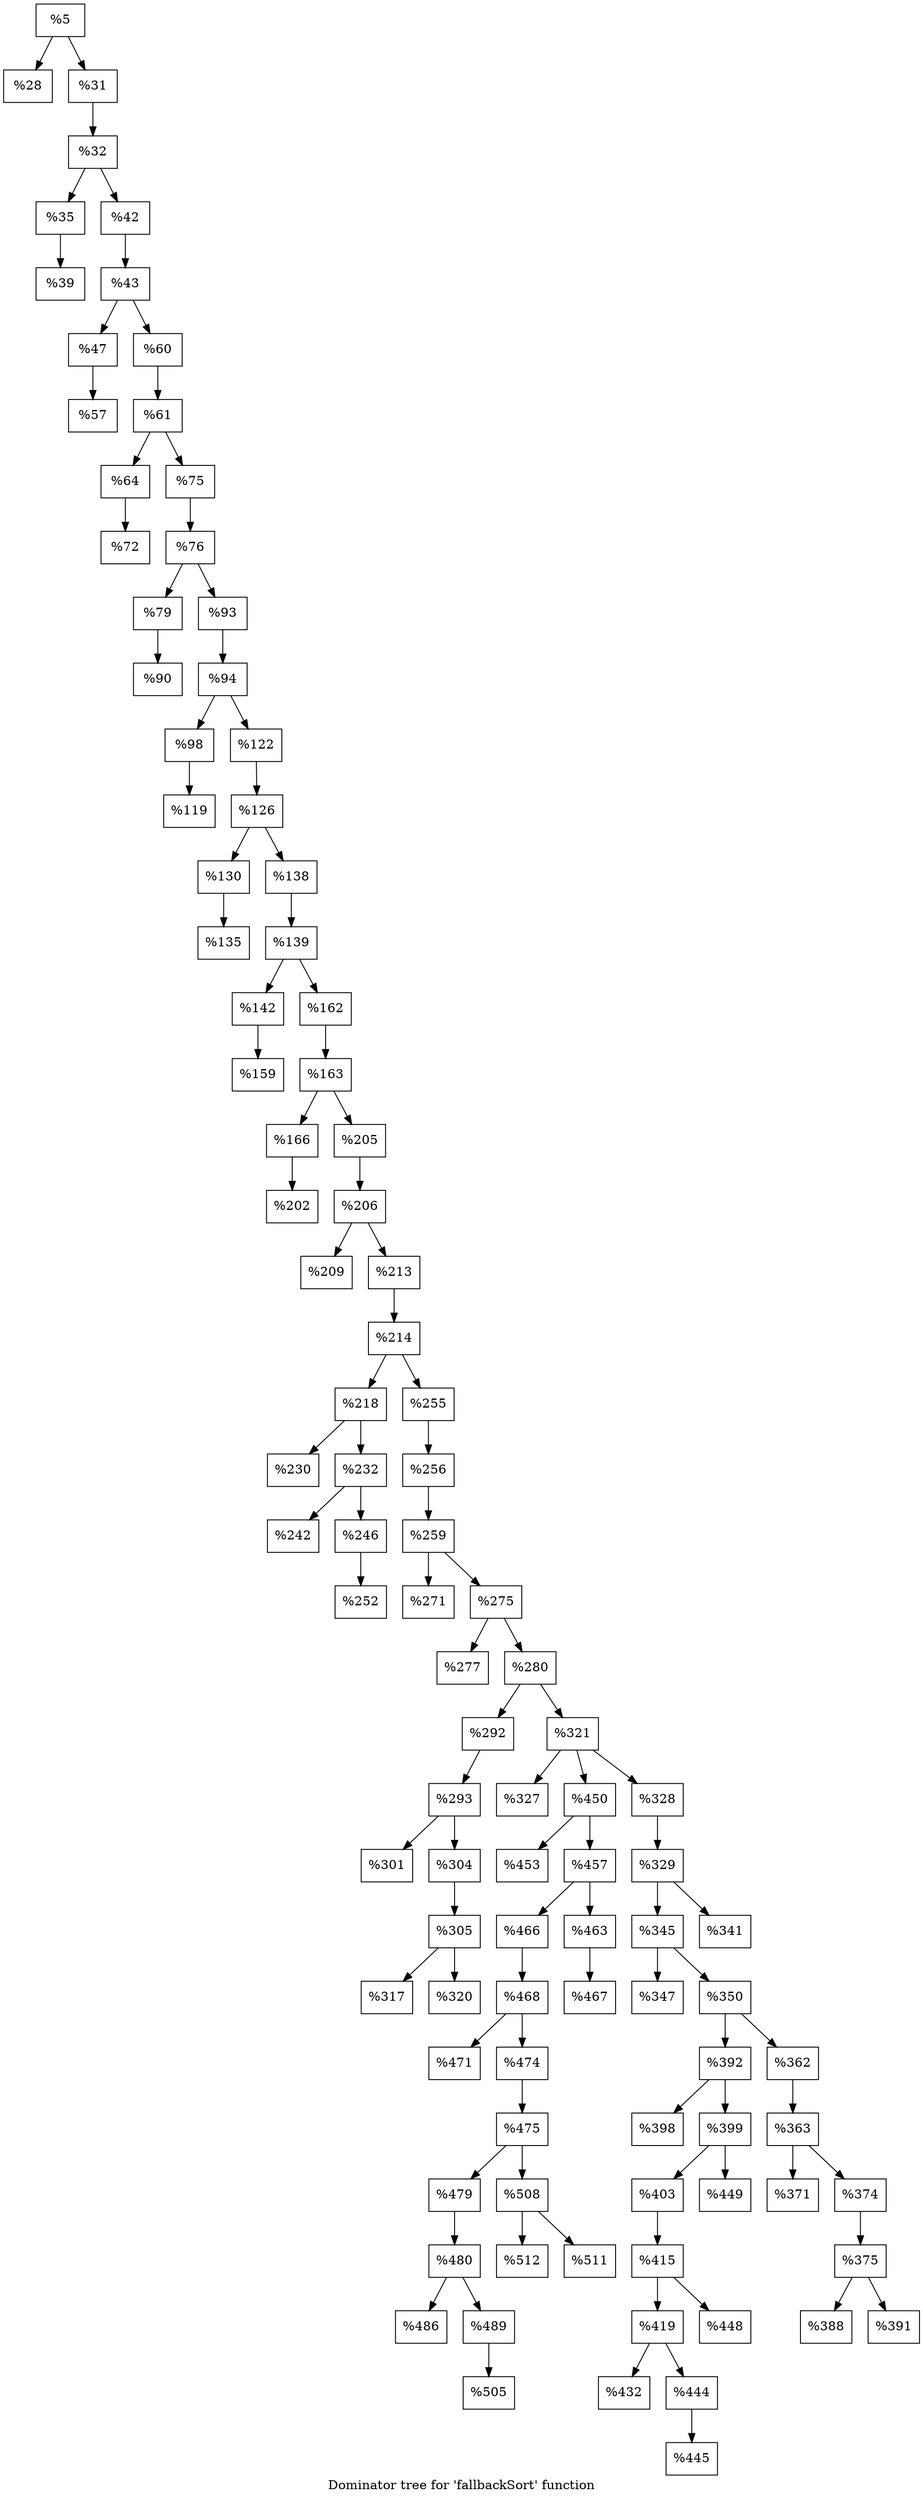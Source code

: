 digraph "Dominator tree for 'fallbackSort' function" {
	label="Dominator tree for 'fallbackSort' function";

	Node0x1fcd140 [shape=record,label="{%5}"];
	Node0x1fcd140 -> Node0x21ffa90;
	Node0x1fcd140 -> Node0x22057b0;
	Node0x21ffa90 [shape=record,label="{%28}"];
	Node0x22057b0 [shape=record,label="{%31}"];
	Node0x22057b0 -> Node0x1f2aee0;
	Node0x1f2aee0 [shape=record,label="{%32}"];
	Node0x1f2aee0 -> Node0x210bdf0;
	Node0x1f2aee0 -> Node0x2224150;
	Node0x210bdf0 [shape=record,label="{%35}"];
	Node0x210bdf0 -> Node0x220bf50;
	Node0x220bf50 [shape=record,label="{%39}"];
	Node0x2224150 [shape=record,label="{%42}"];
	Node0x2224150 -> Node0x1f1cd40;
	Node0x1f1cd40 [shape=record,label="{%43}"];
	Node0x1f1cd40 -> Node0x20d5080;
	Node0x1f1cd40 -> Node0x20b9e30;
	Node0x20d5080 [shape=record,label="{%47}"];
	Node0x20d5080 -> Node0x1fc2380;
	Node0x1fc2380 [shape=record,label="{%57}"];
	Node0x20b9e30 [shape=record,label="{%60}"];
	Node0x20b9e30 -> Node0x1fbd5a0;
	Node0x1fbd5a0 [shape=record,label="{%61}"];
	Node0x1fbd5a0 -> Node0x1edcf60;
	Node0x1fbd5a0 -> Node0x1fd0560;
	Node0x1edcf60 [shape=record,label="{%64}"];
	Node0x1edcf60 -> Node0x21907e0;
	Node0x21907e0 [shape=record,label="{%72}"];
	Node0x1fd0560 [shape=record,label="{%75}"];
	Node0x1fd0560 -> Node0x216ea50;
	Node0x216ea50 [shape=record,label="{%76}"];
	Node0x216ea50 -> Node0x207c2b0;
	Node0x216ea50 -> Node0x2194710;
	Node0x207c2b0 [shape=record,label="{%79}"];
	Node0x207c2b0 -> Node0x21855f0;
	Node0x21855f0 [shape=record,label="{%90}"];
	Node0x2194710 [shape=record,label="{%93}"];
	Node0x2194710 -> Node0x2218f60;
	Node0x2218f60 [shape=record,label="{%94}"];
	Node0x2218f60 -> Node0x20e2860;
	Node0x2218f60 -> Node0x2161cf0;
	Node0x20e2860 [shape=record,label="{%98}"];
	Node0x20e2860 -> Node0x2185120;
	Node0x2185120 [shape=record,label="{%119}"];
	Node0x2161cf0 [shape=record,label="{%122}"];
	Node0x2161cf0 -> Node0x2182880;
	Node0x2182880 [shape=record,label="{%126}"];
	Node0x2182880 -> Node0x20b8800;
	Node0x2182880 -> Node0x1f8a790;
	Node0x20b8800 [shape=record,label="{%130}"];
	Node0x20b8800 -> Node0x20b6670;
	Node0x20b6670 [shape=record,label="{%135}"];
	Node0x1f8a790 [shape=record,label="{%138}"];
	Node0x1f8a790 -> Node0x2142ff0;
	Node0x2142ff0 [shape=record,label="{%139}"];
	Node0x2142ff0 -> Node0x2167650;
	Node0x2142ff0 -> Node0x216ec50;
	Node0x2167650 [shape=record,label="{%142}"];
	Node0x2167650 -> Node0x2074ca0;
	Node0x2074ca0 [shape=record,label="{%159}"];
	Node0x216ec50 [shape=record,label="{%162}"];
	Node0x216ec50 -> Node0x1f2ed00;
	Node0x1f2ed00 [shape=record,label="{%163}"];
	Node0x1f2ed00 -> Node0x207d770;
	Node0x1f2ed00 -> Node0x2124ea0;
	Node0x207d770 [shape=record,label="{%166}"];
	Node0x207d770 -> Node0x2075a10;
	Node0x2075a10 [shape=record,label="{%202}"];
	Node0x2124ea0 [shape=record,label="{%205}"];
	Node0x2124ea0 -> Node0x2150550;
	Node0x2150550 [shape=record,label="{%206}"];
	Node0x2150550 -> Node0x1f8d300;
	Node0x2150550 -> Node0x2071470;
	Node0x1f8d300 [shape=record,label="{%209}"];
	Node0x2071470 [shape=record,label="{%213}"];
	Node0x2071470 -> Node0x1ff0150;
	Node0x1ff0150 [shape=record,label="{%214}"];
	Node0x1ff0150 -> Node0x20d2760;
	Node0x1ff0150 -> Node0x216f7d0;
	Node0x20d2760 [shape=record,label="{%218}"];
	Node0x20d2760 -> Node0x2128fc0;
	Node0x20d2760 -> Node0x22215a0;
	Node0x2128fc0 [shape=record,label="{%230}"];
	Node0x22215a0 [shape=record,label="{%232}"];
	Node0x22215a0 -> Node0x1f2f320;
	Node0x22215a0 -> Node0x2182950;
	Node0x1f2f320 [shape=record,label="{%242}"];
	Node0x2182950 [shape=record,label="{%246}"];
	Node0x2182950 -> Node0x2166810;
	Node0x2166810 [shape=record,label="{%252}"];
	Node0x216f7d0 [shape=record,label="{%255}"];
	Node0x216f7d0 -> Node0x2142300;
	Node0x2142300 [shape=record,label="{%256}"];
	Node0x2142300 -> Node0x2169b20;
	Node0x2169b20 [shape=record,label="{%259}"];
	Node0x2169b20 -> Node0x21140c0;
	Node0x2169b20 -> Node0x2228b40;
	Node0x21140c0 [shape=record,label="{%271}"];
	Node0x2228b40 [shape=record,label="{%275}"];
	Node0x2228b40 -> Node0x21948c0;
	Node0x2228b40 -> Node0x2073bc0;
	Node0x21948c0 [shape=record,label="{%277}"];
	Node0x2073bc0 [shape=record,label="{%280}"];
	Node0x2073bc0 -> Node0x214e130;
	Node0x2073bc0 -> Node0x2142150;
	Node0x214e130 [shape=record,label="{%292}"];
	Node0x214e130 -> Node0x1f2e8d0;
	Node0x1f2e8d0 [shape=record,label="{%293}"];
	Node0x1f2e8d0 -> Node0x2162530;
	Node0x1f2e8d0 -> Node0x22286e0;
	Node0x2162530 [shape=record,label="{%301}"];
	Node0x22286e0 [shape=record,label="{%304}"];
	Node0x22286e0 -> Node0x1f104b0;
	Node0x1f104b0 [shape=record,label="{%305}"];
	Node0x1f104b0 -> Node0x216a250;
	Node0x1f104b0 -> Node0x20be950;
	Node0x216a250 [shape=record,label="{%317}"];
	Node0x20be950 [shape=record,label="{%320}"];
	Node0x2142150 [shape=record,label="{%321}"];
	Node0x2142150 -> Node0x215d110;
	Node0x2142150 -> Node0x2190a10;
	Node0x2142150 -> Node0x220c350;
	Node0x215d110 [shape=record,label="{%327}"];
	Node0x2190a10 [shape=record,label="{%450}"];
	Node0x2190a10 -> Node0x1fc7a60;
	Node0x2190a10 -> Node0x217b990;
	Node0x1fc7a60 [shape=record,label="{%453}"];
	Node0x217b990 [shape=record,label="{%457}"];
	Node0x217b990 -> Node0x20b8070;
	Node0x217b990 -> Node0x2196ae0;
	Node0x20b8070 [shape=record,label="{%466}"];
	Node0x20b8070 -> Node0x215be50;
	Node0x215be50 [shape=record,label="{%468}"];
	Node0x215be50 -> Node0x2130200;
	Node0x215be50 -> Node0x2162c80;
	Node0x2130200 [shape=record,label="{%471}"];
	Node0x2162c80 [shape=record,label="{%474}"];
	Node0x2162c80 -> Node0x202cd20;
	Node0x202cd20 [shape=record,label="{%475}"];
	Node0x202cd20 -> Node0x1ee6d20;
	Node0x202cd20 -> Node0x218b2c0;
	Node0x1ee6d20 [shape=record,label="{%479}"];
	Node0x1ee6d20 -> Node0x2194b60;
	Node0x2194b60 [shape=record,label="{%480}"];
	Node0x2194b60 -> Node0x207b4d0;
	Node0x2194b60 -> Node0x214fe70;
	Node0x207b4d0 [shape=record,label="{%486}"];
	Node0x214fe70 [shape=record,label="{%489}"];
	Node0x214fe70 -> Node0x2227030;
	Node0x2227030 [shape=record,label="{%505}"];
	Node0x218b2c0 [shape=record,label="{%508}"];
	Node0x218b2c0 -> Node0x21813e0;
	Node0x218b2c0 -> Node0x213b120;
	Node0x21813e0 [shape=record,label="{%512}"];
	Node0x213b120 [shape=record,label="{%511}"];
	Node0x2196ae0 [shape=record,label="{%463}"];
	Node0x2196ae0 -> Node0x2182750;
	Node0x2182750 [shape=record,label="{%467}"];
	Node0x220c350 [shape=record,label="{%328}"];
	Node0x220c350 -> Node0x2142dd0;
	Node0x2142dd0 [shape=record,label="{%329}"];
	Node0x2142dd0 -> Node0x1f02870;
	Node0x2142dd0 -> Node0x220a210;
	Node0x1f02870 [shape=record,label="{%345}"];
	Node0x1f02870 -> Node0x20c0ac0;
	Node0x1f02870 -> Node0x21fff10;
	Node0x20c0ac0 [shape=record,label="{%347}"];
	Node0x21fff10 [shape=record,label="{%350}"];
	Node0x21fff10 -> Node0x1fc71b0;
	Node0x21fff10 -> Node0x215f310;
	Node0x1fc71b0 [shape=record,label="{%392}"];
	Node0x1fc71b0 -> Node0x2205ad0;
	Node0x1fc71b0 -> Node0x2179840;
	Node0x2205ad0 [shape=record,label="{%398}"];
	Node0x2179840 [shape=record,label="{%399}"];
	Node0x2179840 -> Node0x2167400;
	Node0x2179840 -> Node0x1fac8b0;
	Node0x2167400 [shape=record,label="{%403}"];
	Node0x2167400 -> Node0x221ec90;
	Node0x221ec90 [shape=record,label="{%415}"];
	Node0x221ec90 -> Node0x2220cd0;
	Node0x221ec90 -> Node0x2197490;
	Node0x2220cd0 [shape=record,label="{%419}"];
	Node0x2220cd0 -> Node0x2122520;
	Node0x2220cd0 -> Node0x1f2e2d0;
	Node0x2122520 [shape=record,label="{%432}"];
	Node0x1f2e2d0 [shape=record,label="{%444}"];
	Node0x1f2e2d0 -> Node0x2178140;
	Node0x2178140 [shape=record,label="{%445}"];
	Node0x2197490 [shape=record,label="{%448}"];
	Node0x1fac8b0 [shape=record,label="{%449}"];
	Node0x215f310 [shape=record,label="{%362}"];
	Node0x215f310 -> Node0x2148e00;
	Node0x2148e00 [shape=record,label="{%363}"];
	Node0x2148e00 -> Node0x220c4d0;
	Node0x2148e00 -> Node0x20fd6e0;
	Node0x220c4d0 [shape=record,label="{%371}"];
	Node0x20fd6e0 [shape=record,label="{%374}"];
	Node0x20fd6e0 -> Node0x20bead0;
	Node0x20bead0 [shape=record,label="{%375}"];
	Node0x20bead0 -> Node0x21079a0;
	Node0x20bead0 -> Node0x2189b90;
	Node0x21079a0 [shape=record,label="{%388}"];
	Node0x2189b90 [shape=record,label="{%391}"];
	Node0x220a210 [shape=record,label="{%341}"];
}
